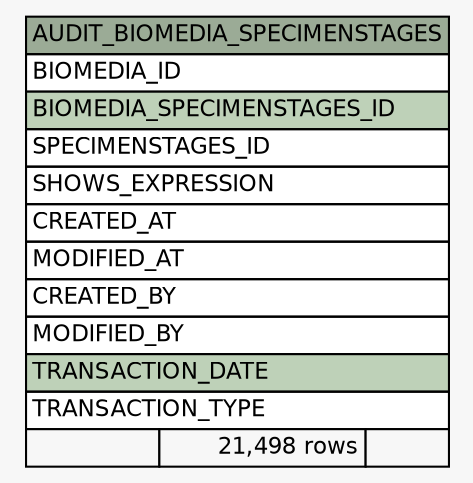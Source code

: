 // dot 2.38.0 on Windows 10 10.0
// SchemaSpy rev Unknown
digraph "AUDIT_BIOMEDIA_SPECIMENSTAGES" {
  graph [
    rankdir="RL"
    bgcolor="#f7f7f7"
    nodesep="0.18"
    ranksep="0.46"
    fontname="Helvetica"
    fontsize="11"
  ];
  node [
    fontname="Helvetica"
    fontsize="11"
    shape="plaintext"
  ];
  edge [
    arrowsize="0.8"
  ];
  "AUDIT_BIOMEDIA_SPECIMENSTAGES" [
    label=<
    <TABLE BORDER="0" CELLBORDER="1" CELLSPACING="0" BGCOLOR="#ffffff">
      <TR><TD COLSPAN="3" BGCOLOR="#9bab96" ALIGN="CENTER">AUDIT_BIOMEDIA_SPECIMENSTAGES</TD></TR>
      <TR><TD PORT="BIOMEDIA_ID" COLSPAN="3" ALIGN="LEFT">BIOMEDIA_ID</TD></TR>
      <TR><TD PORT="BIOMEDIA_SPECIMENSTAGES_ID" COLSPAN="3" BGCOLOR="#bed1b8" ALIGN="LEFT">BIOMEDIA_SPECIMENSTAGES_ID</TD></TR>
      <TR><TD PORT="SPECIMENSTAGES_ID" COLSPAN="3" ALIGN="LEFT">SPECIMENSTAGES_ID</TD></TR>
      <TR><TD PORT="SHOWS_EXPRESSION" COLSPAN="3" ALIGN="LEFT">SHOWS_EXPRESSION</TD></TR>
      <TR><TD PORT="CREATED_AT" COLSPAN="3" ALIGN="LEFT">CREATED_AT</TD></TR>
      <TR><TD PORT="MODIFIED_AT" COLSPAN="3" ALIGN="LEFT">MODIFIED_AT</TD></TR>
      <TR><TD PORT="CREATED_BY" COLSPAN="3" ALIGN="LEFT">CREATED_BY</TD></TR>
      <TR><TD PORT="MODIFIED_BY" COLSPAN="3" ALIGN="LEFT">MODIFIED_BY</TD></TR>
      <TR><TD PORT="TRANSACTION_DATE" COLSPAN="3" BGCOLOR="#bed1b8" ALIGN="LEFT">TRANSACTION_DATE</TD></TR>
      <TR><TD PORT="TRANSACTION_TYPE" COLSPAN="3" ALIGN="LEFT">TRANSACTION_TYPE</TD></TR>
      <TR><TD ALIGN="LEFT" BGCOLOR="#f7f7f7">  </TD><TD ALIGN="RIGHT" BGCOLOR="#f7f7f7">21,498 rows</TD><TD ALIGN="RIGHT" BGCOLOR="#f7f7f7">  </TD></TR>
    </TABLE>>
    URL="tables/AUDIT_BIOMEDIA_SPECIMENSTAGES.html"
    tooltip="AUDIT_BIOMEDIA_SPECIMENSTAGES"
  ];
}
